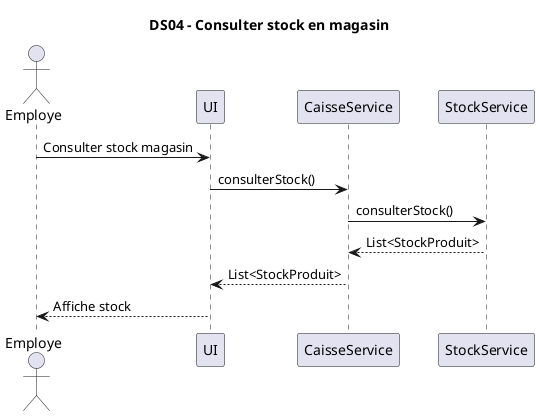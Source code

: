 @startuml

title DS04 – Consulter stock en magasin

actor Employe
participant UI
participant CaisseService
participant StockService

Employe -> UI : Consulter stock magasin
UI -> CaisseService : consulterStock()
CaisseService -> StockService : consulterStock()
StockService --> CaisseService : List<StockProduit>
CaisseService --> UI : List<StockProduit>
UI --> Employe : Affiche stock

@enduml